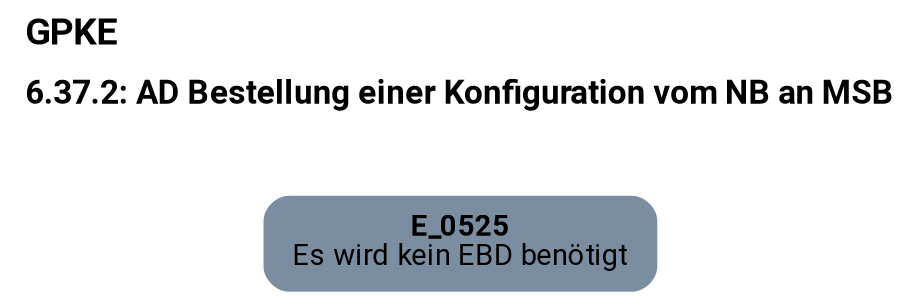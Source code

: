 digraph D {
    labelloc="t";
    label=<<B><FONT POINT-SIZE="18">GPKE</FONT></B><BR align="left"/><BR/><B><FONT POINT-SIZE="16">6.37.2: AD Bestellung einer Konfiguration vom NB an MSB</FONT></B><BR align="left"/><BR/><BR/><BR/>>;
    ratio="compress";
    concentrate=true;
    pack=true;
    rankdir=TB;
    packmode="array";
    size="20,20";
    fontsize=12;
    "Empty" [margin="0.2,0.12", shape=box, style="filled,rounded", penwidth=0.0, fillcolor="#7a8da1", label=<<B>E_0525</B><BR align="center"/><FONT>Es wird kein EBD benötigt</FONT><BR align="center"/>>, fontname="Roboto, sans-serif"];


    bgcolor="transparent";
fontname="Roboto, sans-serif";
}